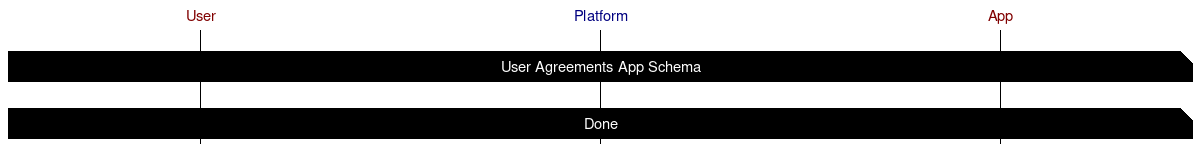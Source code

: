 # App Schema - User Agreements
# - User Agreements App Schema

msc {
	hscale = "2";

	user [label="User", textcolour="maroon", arctextcolour="maroon"],
	platform [label="Platform", textcolour="navy", arctextcolour="navy"],
	app [label="App", textcolour="maroon", arctextcolour="maroon"];
	|||;
	user note app [label="User Agreements App Schema", textbgcolor="black", textcolor="white"];
	|||;

	

	user note app [label="Done", textbgcolor="black", textcolor="white"];
}
